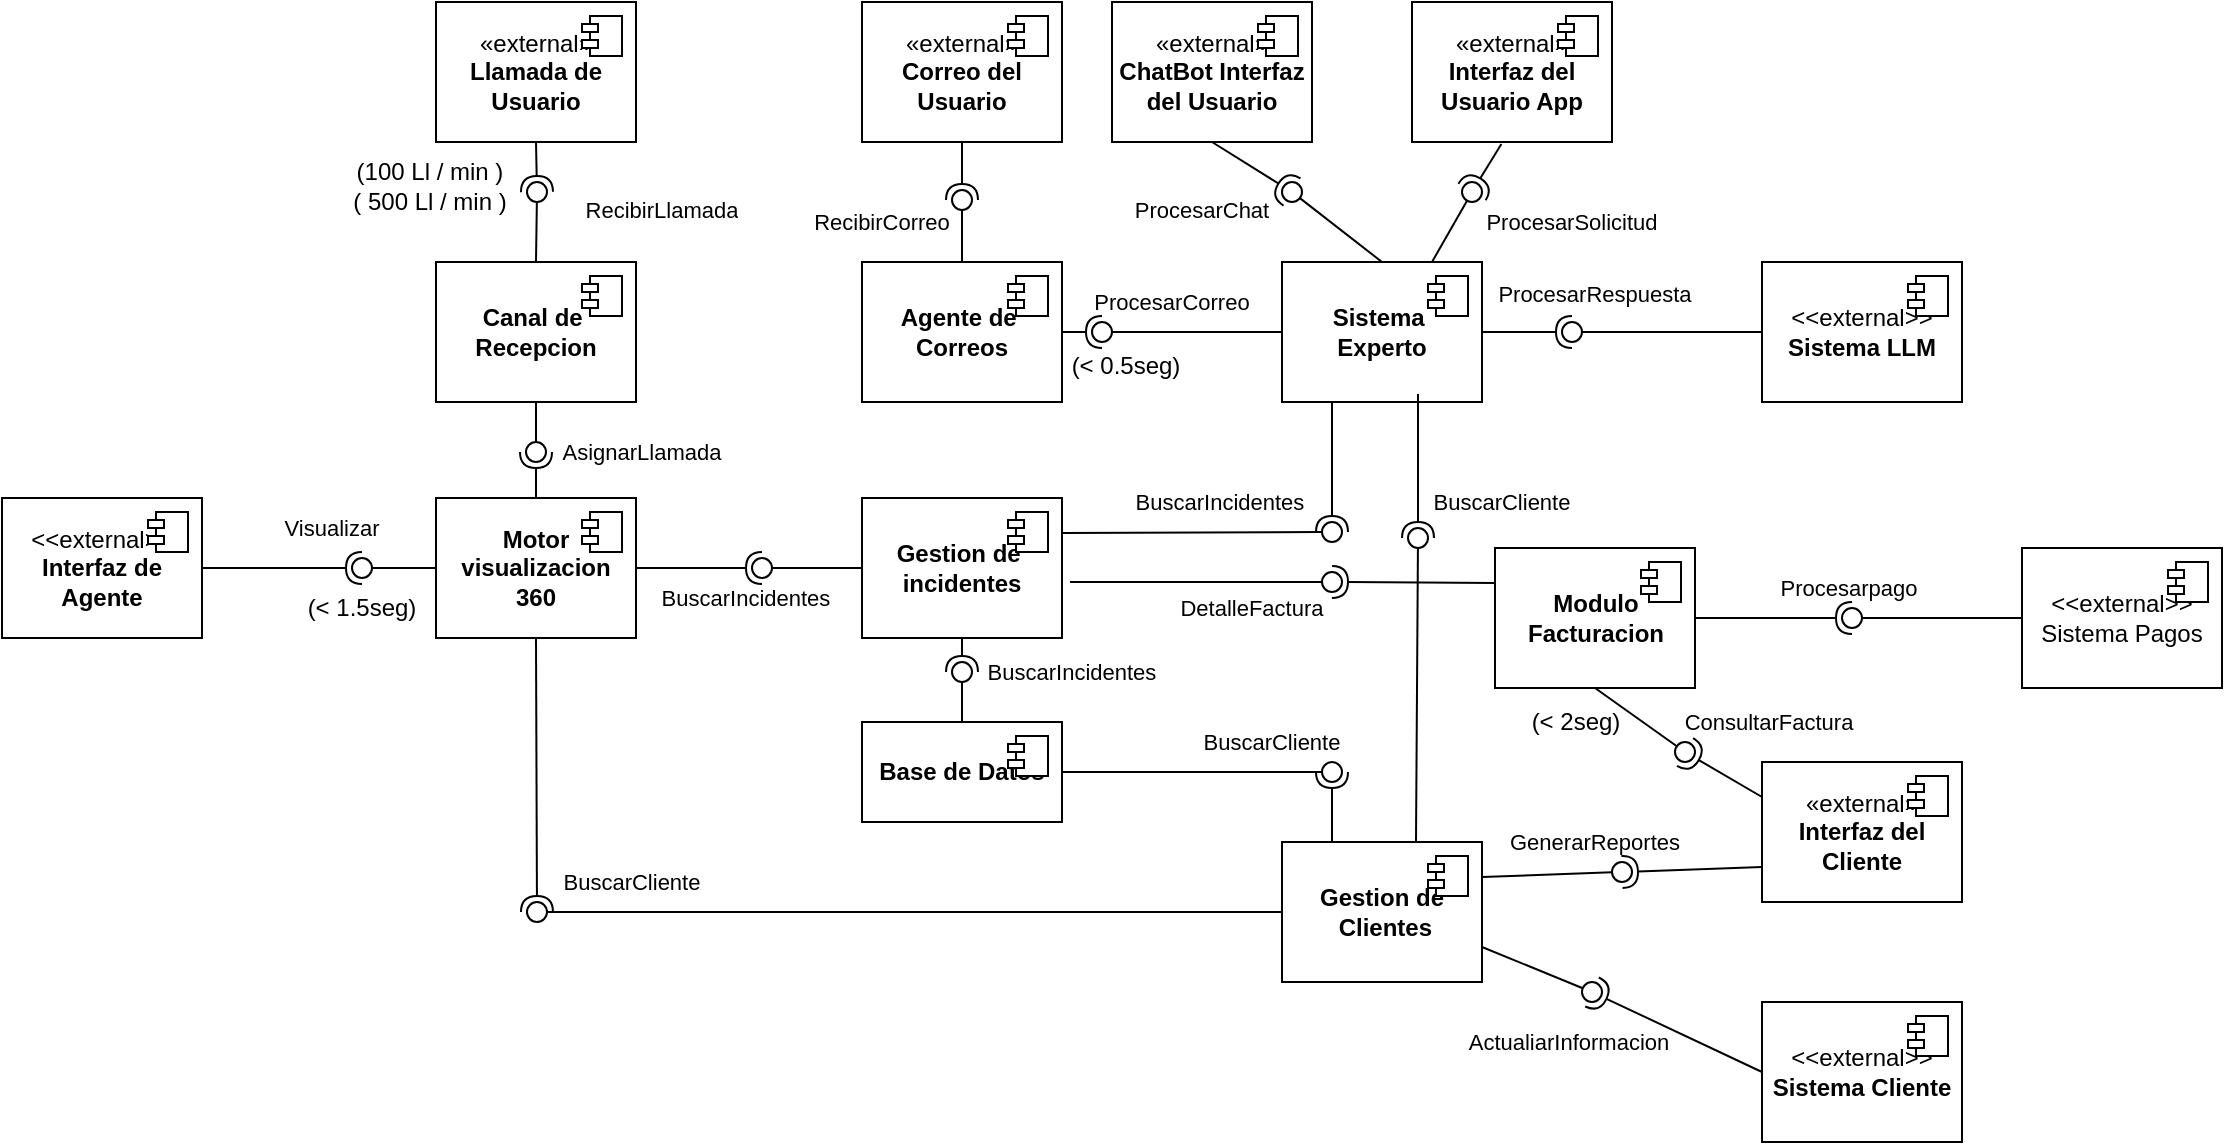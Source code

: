 <mxfile version="24.7.7">
  <diagram name="Página-1" id="badeSgl3rarpciUWfAk7">
    <mxGraphModel dx="1707" dy="452" grid="1" gridSize="10" guides="1" tooltips="1" connect="1" arrows="1" fold="1" page="1" pageScale="1" pageWidth="827" pageHeight="1169" math="0" shadow="0">
      <root>
        <mxCell id="0" />
        <mxCell id="1" parent="0" />
        <mxCell id="oYlXpJVkNZ7Khja5sfW1-6" value="" style="rounded=0;orthogonalLoop=1;jettySize=auto;html=1;endArrow=halfCircle;endFill=0;endSize=6;strokeWidth=1;sketch=0;exitX=0.5;exitY=1;exitDx=0;exitDy=0;entryX=-0.2;entryY=0.8;entryDx=0;entryDy=0;entryPerimeter=0;" parent="1" source="oYlXpJVkNZ7Khja5sfW1-13" target="oYlXpJVkNZ7Khja5sfW1-8" edge="1">
          <mxGeometry relative="1" as="geometry">
            <mxPoint x="490" y="154.99" as="sourcePoint" />
            <mxPoint x="120" y="130" as="targetPoint" />
          </mxGeometry>
        </mxCell>
        <mxCell id="oYlXpJVkNZ7Khja5sfW1-7" value="" style="rounded=0;orthogonalLoop=1;jettySize=auto;html=1;endArrow=oval;endFill=0;sketch=0;sourcePerimeterSpacing=0;targetPerimeterSpacing=0;endSize=10;exitX=0.5;exitY=0;exitDx=0;exitDy=0;" parent="1" source="oYlXpJVkNZ7Khja5sfW1-21" target="oYlXpJVkNZ7Khja5sfW1-8" edge="1">
          <mxGeometry relative="1" as="geometry">
            <mxPoint x="346" y="154.99" as="sourcePoint" />
          </mxGeometry>
        </mxCell>
        <mxCell id="oYlXpJVkNZ7Khja5sfW1-8" value="" style="ellipse;whiteSpace=wrap;html=1;align=center;aspect=fixed;fillColor=none;strokeColor=none;resizable=0;perimeter=centerPerimeter;rotatable=0;allowArrows=0;points=[];outlineConnect=1;" parent="1" vertex="1">
          <mxGeometry x="122.5" y="120" width="10" height="10" as="geometry" />
        </mxCell>
        <mxCell id="oYlXpJVkNZ7Khja5sfW1-13" value="«external»&lt;br&gt;&lt;b&gt;Llamada de Usuario&lt;/b&gt;" style="html=1;dropTarget=0;whiteSpace=wrap;" parent="1" vertex="1">
          <mxGeometry x="77" y="30" width="100" height="70" as="geometry" />
        </mxCell>
        <mxCell id="oYlXpJVkNZ7Khja5sfW1-14" value="" style="shape=module;jettyWidth=8;jettyHeight=4;" parent="oYlXpJVkNZ7Khja5sfW1-13" vertex="1">
          <mxGeometry x="1" width="20" height="20" relative="1" as="geometry">
            <mxPoint x="-27" y="7" as="offset" />
          </mxGeometry>
        </mxCell>
        <mxCell id="oYlXpJVkNZ7Khja5sfW1-15" value="«external»&lt;br&gt;&lt;b&gt;Correo del Usuario&lt;/b&gt;" style="html=1;dropTarget=0;whiteSpace=wrap;" parent="1" vertex="1">
          <mxGeometry x="290" y="30" width="100" height="70" as="geometry" />
        </mxCell>
        <mxCell id="oYlXpJVkNZ7Khja5sfW1-16" value="" style="shape=module;jettyWidth=8;jettyHeight=4;" parent="oYlXpJVkNZ7Khja5sfW1-15" vertex="1">
          <mxGeometry x="1" width="20" height="20" relative="1" as="geometry">
            <mxPoint x="-27" y="7" as="offset" />
          </mxGeometry>
        </mxCell>
        <mxCell id="oYlXpJVkNZ7Khja5sfW1-17" value="«external»&lt;br&gt;&lt;b&gt;ChatBot Interfaz del Usuario&lt;/b&gt;" style="html=1;dropTarget=0;whiteSpace=wrap;" parent="1" vertex="1">
          <mxGeometry x="415" y="30" width="100" height="70" as="geometry" />
        </mxCell>
        <mxCell id="oYlXpJVkNZ7Khja5sfW1-18" value="" style="shape=module;jettyWidth=8;jettyHeight=4;" parent="oYlXpJVkNZ7Khja5sfW1-17" vertex="1">
          <mxGeometry x="1" width="20" height="20" relative="1" as="geometry">
            <mxPoint x="-27" y="7" as="offset" />
          </mxGeometry>
        </mxCell>
        <mxCell id="oYlXpJVkNZ7Khja5sfW1-19" value="«external»&lt;br&gt;&lt;b&gt;Interfaz del Usuario App&lt;/b&gt;" style="html=1;dropTarget=0;whiteSpace=wrap;" parent="1" vertex="1">
          <mxGeometry x="565" y="30" width="100" height="70" as="geometry" />
        </mxCell>
        <mxCell id="oYlXpJVkNZ7Khja5sfW1-20" value="" style="shape=module;jettyWidth=8;jettyHeight=4;" parent="oYlXpJVkNZ7Khja5sfW1-19" vertex="1">
          <mxGeometry x="1" width="20" height="20" relative="1" as="geometry">
            <mxPoint x="-27" y="7" as="offset" />
          </mxGeometry>
        </mxCell>
        <mxCell id="oYlXpJVkNZ7Khja5sfW1-21" value="&lt;b&gt;Canal de&amp;nbsp;&lt;/b&gt;&lt;div&gt;&lt;b&gt;Recepcion&lt;/b&gt;&lt;/div&gt;" style="html=1;dropTarget=0;whiteSpace=wrap;" parent="1" vertex="1">
          <mxGeometry x="77" y="160" width="100" height="70" as="geometry" />
        </mxCell>
        <mxCell id="oYlXpJVkNZ7Khja5sfW1-22" value="" style="shape=module;jettyWidth=8;jettyHeight=4;" parent="oYlXpJVkNZ7Khja5sfW1-21" vertex="1">
          <mxGeometry x="1" width="20" height="20" relative="1" as="geometry">
            <mxPoint x="-27" y="7" as="offset" />
          </mxGeometry>
        </mxCell>
        <mxCell id="oYlXpJVkNZ7Khja5sfW1-23" value="&lt;b&gt;Base de Datos&lt;/b&gt;" style="html=1;dropTarget=0;whiteSpace=wrap;" parent="1" vertex="1">
          <mxGeometry x="290" y="390" width="100" height="50" as="geometry" />
        </mxCell>
        <mxCell id="oYlXpJVkNZ7Khja5sfW1-24" value="" style="shape=module;jettyWidth=8;jettyHeight=4;" parent="oYlXpJVkNZ7Khja5sfW1-23" vertex="1">
          <mxGeometry x="1" width="20" height="20" relative="1" as="geometry">
            <mxPoint x="-27" y="7" as="offset" />
          </mxGeometry>
        </mxCell>
        <mxCell id="oYlXpJVkNZ7Khja5sfW1-25" value="&lt;b&gt;Sistema&amp;nbsp;&lt;/b&gt;&lt;div&gt;&lt;b&gt;Experto&lt;/b&gt;&lt;/div&gt;" style="html=1;dropTarget=0;whiteSpace=wrap;" parent="1" vertex="1">
          <mxGeometry x="500" y="160" width="100" height="70" as="geometry" />
        </mxCell>
        <mxCell id="oYlXpJVkNZ7Khja5sfW1-26" value="" style="shape=module;jettyWidth=8;jettyHeight=4;" parent="oYlXpJVkNZ7Khja5sfW1-25" vertex="1">
          <mxGeometry x="1" width="20" height="20" relative="1" as="geometry">
            <mxPoint x="-27" y="7" as="offset" />
          </mxGeometry>
        </mxCell>
        <mxCell id="oYlXpJVkNZ7Khja5sfW1-27" value="&lt;b&gt;Agente de&amp;nbsp;&lt;/b&gt;&lt;div&gt;&lt;b&gt;Correos&lt;/b&gt;&lt;/div&gt;" style="html=1;dropTarget=0;whiteSpace=wrap;" parent="1" vertex="1">
          <mxGeometry x="290" y="160" width="100" height="70" as="geometry" />
        </mxCell>
        <mxCell id="oYlXpJVkNZ7Khja5sfW1-28" value="" style="shape=module;jettyWidth=8;jettyHeight=4;" parent="oYlXpJVkNZ7Khja5sfW1-27" vertex="1">
          <mxGeometry x="1" width="20" height="20" relative="1" as="geometry">
            <mxPoint x="-27" y="7" as="offset" />
          </mxGeometry>
        </mxCell>
        <mxCell id="oYlXpJVkNZ7Khja5sfW1-29" value="&lt;b&gt;Gestion de&lt;/b&gt;&lt;div&gt;&lt;b&gt;&amp;nbsp;Clientes&lt;/b&gt;&lt;/div&gt;" style="html=1;dropTarget=0;whiteSpace=wrap;" parent="1" vertex="1">
          <mxGeometry x="500" y="450" width="100" height="70" as="geometry" />
        </mxCell>
        <mxCell id="oYlXpJVkNZ7Khja5sfW1-30" value="" style="shape=module;jettyWidth=8;jettyHeight=4;" parent="oYlXpJVkNZ7Khja5sfW1-29" vertex="1">
          <mxGeometry x="1" width="20" height="20" relative="1" as="geometry">
            <mxPoint x="-27" y="7" as="offset" />
          </mxGeometry>
        </mxCell>
        <mxCell id="oYlXpJVkNZ7Khja5sfW1-32" value="" style="rounded=0;orthogonalLoop=1;jettySize=auto;html=1;endArrow=halfCircle;endFill=0;endSize=6;strokeWidth=1;sketch=0;exitX=0.5;exitY=1;exitDx=0;exitDy=0;" parent="1" source="oYlXpJVkNZ7Khja5sfW1-15" target="oYlXpJVkNZ7Khja5sfW1-34" edge="1">
          <mxGeometry relative="1" as="geometry">
            <mxPoint x="350" y="160" as="sourcePoint" />
          </mxGeometry>
        </mxCell>
        <mxCell id="oYlXpJVkNZ7Khja5sfW1-33" value="" style="rounded=0;orthogonalLoop=1;jettySize=auto;html=1;endArrow=oval;endFill=0;sketch=0;sourcePerimeterSpacing=0;targetPerimeterSpacing=0;endSize=10;exitX=0.5;exitY=0;exitDx=0;exitDy=0;" parent="1" source="oYlXpJVkNZ7Khja5sfW1-27" target="oYlXpJVkNZ7Khja5sfW1-34" edge="1">
          <mxGeometry relative="1" as="geometry">
            <mxPoint x="360" y="130" as="sourcePoint" />
          </mxGeometry>
        </mxCell>
        <mxCell id="oYlXpJVkNZ7Khja5sfW1-34" value="" style="ellipse;whiteSpace=wrap;html=1;align=center;aspect=fixed;fillColor=none;strokeColor=none;resizable=0;perimeter=centerPerimeter;rotatable=0;allowArrows=0;points=[];outlineConnect=1;" parent="1" vertex="1">
          <mxGeometry x="335" y="124" width="10" height="10" as="geometry" />
        </mxCell>
        <mxCell id="oYlXpJVkNZ7Khja5sfW1-35" value="&lt;b&gt;Motor visualizacion 360&lt;/b&gt;" style="html=1;dropTarget=0;whiteSpace=wrap;imageWidth=24;" parent="1" vertex="1">
          <mxGeometry x="77" y="278" width="100" height="70" as="geometry" />
        </mxCell>
        <mxCell id="oYlXpJVkNZ7Khja5sfW1-36" value="" style="shape=module;jettyWidth=8;jettyHeight=4;" parent="oYlXpJVkNZ7Khja5sfW1-35" vertex="1">
          <mxGeometry x="1" width="20" height="20" relative="1" as="geometry">
            <mxPoint x="-27" y="7" as="offset" />
          </mxGeometry>
        </mxCell>
        <mxCell id="oYlXpJVkNZ7Khja5sfW1-37" value="&amp;lt;&amp;lt;external&amp;gt;&amp;gt;&lt;div&gt;&lt;b&gt;Interfaz de Agente&lt;/b&gt;&lt;/div&gt;" style="html=1;dropTarget=0;whiteSpace=wrap;" parent="1" vertex="1">
          <mxGeometry x="-140" y="278" width="100" height="70" as="geometry" />
        </mxCell>
        <mxCell id="oYlXpJVkNZ7Khja5sfW1-38" value="" style="shape=module;jettyWidth=8;jettyHeight=4;" parent="oYlXpJVkNZ7Khja5sfW1-37" vertex="1">
          <mxGeometry x="1" width="20" height="20" relative="1" as="geometry">
            <mxPoint x="-27" y="7" as="offset" />
          </mxGeometry>
        </mxCell>
        <mxCell id="oYlXpJVkNZ7Khja5sfW1-39" value="&amp;lt;&amp;lt;external&amp;gt;&amp;gt;&lt;div&gt;&lt;b&gt;Sistema LLM&lt;/b&gt;&lt;/div&gt;" style="html=1;dropTarget=0;whiteSpace=wrap;" parent="1" vertex="1">
          <mxGeometry x="740" y="160" width="100" height="70" as="geometry" />
        </mxCell>
        <mxCell id="oYlXpJVkNZ7Khja5sfW1-40" value="" style="shape=module;jettyWidth=8;jettyHeight=4;" parent="oYlXpJVkNZ7Khja5sfW1-39" vertex="1">
          <mxGeometry x="1" width="20" height="20" relative="1" as="geometry">
            <mxPoint x="-27" y="7" as="offset" />
          </mxGeometry>
        </mxCell>
        <mxCell id="oYlXpJVkNZ7Khja5sfW1-41" value="&amp;lt;&amp;lt;external&amp;gt;&amp;gt;&lt;div&gt;&lt;b&gt;Sistema Cliente&lt;/b&gt;&lt;/div&gt;" style="html=1;dropTarget=0;whiteSpace=wrap;" parent="1" vertex="1">
          <mxGeometry x="740" y="530" width="100" height="70" as="geometry" />
        </mxCell>
        <mxCell id="oYlXpJVkNZ7Khja5sfW1-42" value="" style="shape=module;jettyWidth=8;jettyHeight=4;" parent="oYlXpJVkNZ7Khja5sfW1-41" vertex="1">
          <mxGeometry x="1" width="20" height="20" relative="1" as="geometry">
            <mxPoint x="-27" y="7" as="offset" />
          </mxGeometry>
        </mxCell>
        <mxCell id="oYlXpJVkNZ7Khja5sfW1-43" value="&amp;lt;&amp;lt;external&amp;gt;&amp;gt;&lt;div&gt;Sistema Pagos&lt;/div&gt;" style="html=1;dropTarget=0;whiteSpace=wrap;" parent="1" vertex="1">
          <mxGeometry x="870" y="303" width="100" height="70" as="geometry" />
        </mxCell>
        <mxCell id="oYlXpJVkNZ7Khja5sfW1-44" value="" style="shape=module;jettyWidth=8;jettyHeight=4;" parent="oYlXpJVkNZ7Khja5sfW1-43" vertex="1">
          <mxGeometry x="1" width="20" height="20" relative="1" as="geometry">
            <mxPoint x="-27" y="7" as="offset" />
          </mxGeometry>
        </mxCell>
        <mxCell id="oYlXpJVkNZ7Khja5sfW1-45" value="&lt;b&gt;Gestion de&amp;nbsp;&lt;/b&gt;&lt;div&gt;&lt;b&gt;incidentes&lt;/b&gt;&lt;/div&gt;" style="html=1;dropTarget=0;whiteSpace=wrap;" parent="1" vertex="1">
          <mxGeometry x="290" y="278" width="100" height="70" as="geometry" />
        </mxCell>
        <mxCell id="oYlXpJVkNZ7Khja5sfW1-46" value="" style="shape=module;jettyWidth=8;jettyHeight=4;" parent="oYlXpJVkNZ7Khja5sfW1-45" vertex="1">
          <mxGeometry x="1" width="20" height="20" relative="1" as="geometry">
            <mxPoint x="-27" y="7" as="offset" />
          </mxGeometry>
        </mxCell>
        <mxCell id="oYlXpJVkNZ7Khja5sfW1-47" value="" style="rounded=0;orthogonalLoop=1;jettySize=auto;html=1;endArrow=halfCircle;endFill=0;endSize=6;strokeWidth=1;sketch=0;exitX=0.5;exitY=1;exitDx=0;exitDy=0;" parent="1" source="oYlXpJVkNZ7Khja5sfW1-17" target="oYlXpJVkNZ7Khja5sfW1-49" edge="1">
          <mxGeometry relative="1" as="geometry">
            <mxPoint x="570" y="125" as="sourcePoint" />
          </mxGeometry>
        </mxCell>
        <mxCell id="oYlXpJVkNZ7Khja5sfW1-48" value="" style="rounded=0;orthogonalLoop=1;jettySize=auto;html=1;endArrow=oval;endFill=0;sketch=0;sourcePerimeterSpacing=0;targetPerimeterSpacing=0;endSize=10;exitX=0.5;exitY=0;exitDx=0;exitDy=0;" parent="1" source="oYlXpJVkNZ7Khja5sfW1-25" target="oYlXpJVkNZ7Khja5sfW1-49" edge="1">
          <mxGeometry relative="1" as="geometry">
            <mxPoint x="320" y="175" as="sourcePoint" />
          </mxGeometry>
        </mxCell>
        <mxCell id="oYlXpJVkNZ7Khja5sfW1-49" value="" style="ellipse;whiteSpace=wrap;html=1;align=center;aspect=fixed;fillColor=none;strokeColor=none;resizable=0;perimeter=centerPerimeter;rotatable=0;allowArrows=0;points=[];outlineConnect=1;" parent="1" vertex="1">
          <mxGeometry x="500" y="120" width="10" height="10" as="geometry" />
        </mxCell>
        <mxCell id="oYlXpJVkNZ7Khja5sfW1-50" value="" style="rounded=0;orthogonalLoop=1;jettySize=auto;html=1;endArrow=halfCircle;endFill=0;endSize=6;strokeWidth=1;sketch=0;exitX=0.25;exitY=1;exitDx=0;exitDy=0;" parent="1" source="oYlXpJVkNZ7Khja5sfW1-25" target="oYlXpJVkNZ7Khja5sfW1-52" edge="1">
          <mxGeometry relative="1" as="geometry">
            <mxPoint x="490" y="255" as="sourcePoint" />
          </mxGeometry>
        </mxCell>
        <mxCell id="oYlXpJVkNZ7Khja5sfW1-51" value="" style="rounded=0;orthogonalLoop=1;jettySize=auto;html=1;endArrow=oval;endFill=0;sketch=0;sourcePerimeterSpacing=0;targetPerimeterSpacing=0;endSize=10;exitX=1;exitY=0.25;exitDx=0;exitDy=0;" parent="1" source="oYlXpJVkNZ7Khja5sfW1-45" target="oYlXpJVkNZ7Khja5sfW1-52" edge="1">
          <mxGeometry relative="1" as="geometry">
            <mxPoint x="450" y="255" as="sourcePoint" />
          </mxGeometry>
        </mxCell>
        <mxCell id="oYlXpJVkNZ7Khja5sfW1-52" value="" style="ellipse;whiteSpace=wrap;html=1;align=center;aspect=fixed;fillColor=none;strokeColor=none;resizable=0;perimeter=centerPerimeter;rotatable=0;allowArrows=0;points=[];outlineConnect=1;" parent="1" vertex="1">
          <mxGeometry x="520" y="290" width="10" height="10" as="geometry" />
        </mxCell>
        <mxCell id="oYlXpJVkNZ7Khja5sfW1-53" value="" style="rounded=0;orthogonalLoop=1;jettySize=auto;html=1;endArrow=halfCircle;endFill=0;endSize=6;strokeWidth=1;sketch=0;exitX=1;exitY=0.5;exitDx=0;exitDy=0;" parent="1" source="oYlXpJVkNZ7Khja5sfW1-25" target="oYlXpJVkNZ7Khja5sfW1-55" edge="1">
          <mxGeometry relative="1" as="geometry">
            <mxPoint x="620" y="255" as="sourcePoint" />
          </mxGeometry>
        </mxCell>
        <mxCell id="oYlXpJVkNZ7Khja5sfW1-54" value="" style="rounded=0;orthogonalLoop=1;jettySize=auto;html=1;endArrow=oval;endFill=0;sketch=0;sourcePerimeterSpacing=0;targetPerimeterSpacing=0;endSize=10;exitX=0;exitY=0.5;exitDx=0;exitDy=0;" parent="1" source="oYlXpJVkNZ7Khja5sfW1-39" target="oYlXpJVkNZ7Khja5sfW1-55" edge="1">
          <mxGeometry relative="1" as="geometry">
            <mxPoint x="580" y="255" as="sourcePoint" />
          </mxGeometry>
        </mxCell>
        <mxCell id="oYlXpJVkNZ7Khja5sfW1-55" value="" style="ellipse;whiteSpace=wrap;html=1;align=center;aspect=fixed;fillColor=none;strokeColor=none;resizable=0;perimeter=centerPerimeter;rotatable=0;allowArrows=0;points=[];outlineConnect=1;" parent="1" vertex="1">
          <mxGeometry x="640" y="190" width="10" height="10" as="geometry" />
        </mxCell>
        <mxCell id="oYlXpJVkNZ7Khja5sfW1-56" value="" style="rounded=0;orthogonalLoop=1;jettySize=auto;html=1;endArrow=halfCircle;endFill=0;endSize=6;strokeWidth=1;sketch=0;exitX=1;exitY=0.5;exitDx=0;exitDy=0;" parent="1" source="oYlXpJVkNZ7Khja5sfW1-27" target="oYlXpJVkNZ7Khja5sfW1-58" edge="1">
          <mxGeometry relative="1" as="geometry">
            <mxPoint x="430" y="195" as="sourcePoint" />
          </mxGeometry>
        </mxCell>
        <mxCell id="oYlXpJVkNZ7Khja5sfW1-57" value="" style="rounded=0;orthogonalLoop=1;jettySize=auto;html=1;endArrow=oval;endFill=0;sketch=0;sourcePerimeterSpacing=0;targetPerimeterSpacing=0;endSize=10;exitX=0;exitY=0.5;exitDx=0;exitDy=0;" parent="1" source="oYlXpJVkNZ7Khja5sfW1-25" target="oYlXpJVkNZ7Khja5sfW1-58" edge="1">
          <mxGeometry relative="1" as="geometry">
            <mxPoint x="390" y="195" as="sourcePoint" />
          </mxGeometry>
        </mxCell>
        <mxCell id="oYlXpJVkNZ7Khja5sfW1-58" value="" style="ellipse;whiteSpace=wrap;html=1;align=center;aspect=fixed;fillColor=none;strokeColor=none;resizable=0;perimeter=centerPerimeter;rotatable=0;allowArrows=0;points=[];outlineConnect=1;" parent="1" vertex="1">
          <mxGeometry x="405" y="190" width="10" height="10" as="geometry" />
        </mxCell>
        <mxCell id="oYlXpJVkNZ7Khja5sfW1-60" value="" style="rounded=0;orthogonalLoop=1;jettySize=auto;html=1;endArrow=halfCircle;endFill=0;endSize=6;strokeWidth=1;sketch=0;exitX=0.447;exitY=1.014;exitDx=0;exitDy=0;exitPerimeter=0;" parent="1" source="oYlXpJVkNZ7Khja5sfW1-19" target="oYlXpJVkNZ7Khja5sfW1-62" edge="1">
          <mxGeometry relative="1" as="geometry">
            <mxPoint x="640" y="145" as="sourcePoint" />
          </mxGeometry>
        </mxCell>
        <mxCell id="oYlXpJVkNZ7Khja5sfW1-61" value="" style="rounded=0;orthogonalLoop=1;jettySize=auto;html=1;endArrow=oval;endFill=0;sketch=0;sourcePerimeterSpacing=0;targetPerimeterSpacing=0;endSize=10;exitX=0.75;exitY=0;exitDx=0;exitDy=0;" parent="1" source="oYlXpJVkNZ7Khja5sfW1-25" target="oYlXpJVkNZ7Khja5sfW1-62" edge="1">
          <mxGeometry relative="1" as="geometry">
            <mxPoint x="600" y="145" as="sourcePoint" />
          </mxGeometry>
        </mxCell>
        <mxCell id="oYlXpJVkNZ7Khja5sfW1-62" value="" style="ellipse;whiteSpace=wrap;html=1;align=center;aspect=fixed;fillColor=none;strokeColor=none;resizable=0;perimeter=centerPerimeter;rotatable=0;allowArrows=0;points=[];outlineConnect=1;" parent="1" vertex="1">
          <mxGeometry x="590" y="120" width="10" height="10" as="geometry" />
        </mxCell>
        <mxCell id="oYlXpJVkNZ7Khja5sfW1-64" value="" style="rounded=0;orthogonalLoop=1;jettySize=auto;html=1;endArrow=halfCircle;endFill=0;endSize=6;strokeWidth=1;sketch=0;exitX=0.68;exitY=0.943;exitDx=0;exitDy=0;exitPerimeter=0;" parent="1" source="oYlXpJVkNZ7Khja5sfW1-25" target="oYlXpJVkNZ7Khja5sfW1-66" edge="1">
          <mxGeometry relative="1" as="geometry">
            <mxPoint x="570" y="260" as="sourcePoint" />
          </mxGeometry>
        </mxCell>
        <mxCell id="oYlXpJVkNZ7Khja5sfW1-65" value="" style="rounded=0;orthogonalLoop=1;jettySize=auto;html=1;endArrow=oval;endFill=0;sketch=0;sourcePerimeterSpacing=0;targetPerimeterSpacing=0;endSize=10;exitX=0.67;exitY=0;exitDx=0;exitDy=0;exitPerimeter=0;" parent="1" source="oYlXpJVkNZ7Khja5sfW1-29" target="oYlXpJVkNZ7Khja5sfW1-66" edge="1">
          <mxGeometry relative="1" as="geometry">
            <mxPoint x="520" y="345" as="sourcePoint" />
          </mxGeometry>
        </mxCell>
        <mxCell id="oYlXpJVkNZ7Khja5sfW1-66" value="" style="ellipse;whiteSpace=wrap;html=1;align=center;aspect=fixed;fillColor=none;strokeColor=none;resizable=0;perimeter=centerPerimeter;rotatable=0;allowArrows=0;points=[];outlineConnect=1;" parent="1" vertex="1">
          <mxGeometry x="563" y="293" width="10" height="10" as="geometry" />
        </mxCell>
        <mxCell id="oYlXpJVkNZ7Khja5sfW1-67" value="" style="rounded=0;orthogonalLoop=1;jettySize=auto;html=1;endArrow=halfCircle;endFill=0;endSize=6;strokeWidth=1;sketch=0;exitX=0;exitY=0.5;exitDx=0;exitDy=0;" parent="1" source="oYlXpJVkNZ7Khja5sfW1-41" target="oYlXpJVkNZ7Khja5sfW1-69" edge="1">
          <mxGeometry relative="1" as="geometry">
            <mxPoint x="635" y="435" as="sourcePoint" />
          </mxGeometry>
        </mxCell>
        <mxCell id="oYlXpJVkNZ7Khja5sfW1-68" value="" style="rounded=0;orthogonalLoop=1;jettySize=auto;html=1;endArrow=oval;endFill=0;sketch=0;sourcePerimeterSpacing=0;targetPerimeterSpacing=0;endSize=10;exitX=1;exitY=0.75;exitDx=0;exitDy=0;" parent="1" source="oYlXpJVkNZ7Khja5sfW1-29" target="oYlXpJVkNZ7Khja5sfW1-69" edge="1">
          <mxGeometry relative="1" as="geometry">
            <mxPoint x="595" y="435" as="sourcePoint" />
          </mxGeometry>
        </mxCell>
        <mxCell id="oYlXpJVkNZ7Khja5sfW1-69" value="" style="ellipse;whiteSpace=wrap;html=1;align=center;aspect=fixed;fillColor=none;strokeColor=none;resizable=0;perimeter=centerPerimeter;rotatable=0;allowArrows=0;points=[];outlineConnect=1;" parent="1" vertex="1">
          <mxGeometry x="650" y="520" width="10" height="10" as="geometry" />
        </mxCell>
        <mxCell id="oYlXpJVkNZ7Khja5sfW1-70" value="" style="rounded=0;orthogonalLoop=1;jettySize=auto;html=1;endArrow=halfCircle;endFill=0;endSize=6;strokeWidth=1;sketch=0;exitX=0.5;exitY=0;exitDx=0;exitDy=0;" parent="1" source="oYlXpJVkNZ7Khja5sfW1-35" target="oYlXpJVkNZ7Khja5sfW1-72" edge="1">
          <mxGeometry relative="1" as="geometry">
            <mxPoint x="200" y="255" as="sourcePoint" />
          </mxGeometry>
        </mxCell>
        <mxCell id="oYlXpJVkNZ7Khja5sfW1-71" value="" style="rounded=0;orthogonalLoop=1;jettySize=auto;html=1;endArrow=oval;endFill=0;sketch=0;sourcePerimeterSpacing=0;targetPerimeterSpacing=0;endSize=10;exitX=0.5;exitY=1;exitDx=0;exitDy=0;" parent="1" source="oYlXpJVkNZ7Khja5sfW1-21" target="oYlXpJVkNZ7Khja5sfW1-72" edge="1">
          <mxGeometry relative="1" as="geometry">
            <mxPoint x="160" y="255" as="sourcePoint" />
          </mxGeometry>
        </mxCell>
        <mxCell id="oYlXpJVkNZ7Khja5sfW1-72" value="" style="ellipse;whiteSpace=wrap;html=1;align=center;aspect=fixed;fillColor=none;strokeColor=none;resizable=0;perimeter=centerPerimeter;rotatable=0;allowArrows=0;points=[];outlineConnect=1;" parent="1" vertex="1">
          <mxGeometry x="122" y="250" width="10" height="10" as="geometry" />
        </mxCell>
        <mxCell id="oYlXpJVkNZ7Khja5sfW1-73" value="" style="rounded=0;orthogonalLoop=1;jettySize=auto;html=1;endArrow=halfCircle;endFill=0;endSize=6;strokeWidth=1;sketch=0;exitX=1;exitY=0.5;exitDx=0;exitDy=0;" parent="1" source="oYlXpJVkNZ7Khja5sfW1-37" target="oYlXpJVkNZ7Khja5sfW1-75" edge="1">
          <mxGeometry relative="1" as="geometry">
            <mxPoint x="60" y="315" as="sourcePoint" />
          </mxGeometry>
        </mxCell>
        <mxCell id="oYlXpJVkNZ7Khja5sfW1-74" value="" style="rounded=0;orthogonalLoop=1;jettySize=auto;html=1;endArrow=oval;endFill=0;sketch=0;sourcePerimeterSpacing=0;targetPerimeterSpacing=0;endSize=10;exitX=0;exitY=0.5;exitDx=0;exitDy=0;" parent="1" source="oYlXpJVkNZ7Khja5sfW1-35" target="oYlXpJVkNZ7Khja5sfW1-75" edge="1">
          <mxGeometry relative="1" as="geometry">
            <mxPoint x="60" y="290" as="sourcePoint" />
          </mxGeometry>
        </mxCell>
        <mxCell id="oYlXpJVkNZ7Khja5sfW1-75" value="" style="ellipse;whiteSpace=wrap;html=1;align=center;aspect=fixed;fillColor=none;strokeColor=none;resizable=0;perimeter=centerPerimeter;rotatable=0;allowArrows=0;points=[];outlineConnect=1;" parent="1" vertex="1">
          <mxGeometry x="35" y="308" width="10" height="10" as="geometry" />
        </mxCell>
        <mxCell id="oYlXpJVkNZ7Khja5sfW1-76" value="" style="rounded=0;orthogonalLoop=1;jettySize=auto;html=1;endArrow=halfCircle;endFill=0;endSize=6;strokeWidth=1;sketch=0;exitX=1;exitY=0.5;exitDx=0;exitDy=0;" parent="1" source="oYlXpJVkNZ7Khja5sfW1-35" target="oYlXpJVkNZ7Khja5sfW1-78" edge="1">
          <mxGeometry relative="1" as="geometry">
            <mxPoint x="190" y="350" as="sourcePoint" />
          </mxGeometry>
        </mxCell>
        <mxCell id="oYlXpJVkNZ7Khja5sfW1-77" value="" style="rounded=0;orthogonalLoop=1;jettySize=auto;html=1;endArrow=oval;endFill=0;sketch=0;sourcePerimeterSpacing=0;targetPerimeterSpacing=0;endSize=10;exitX=0;exitY=0.5;exitDx=0;exitDy=0;" parent="1" source="oYlXpJVkNZ7Khja5sfW1-45" target="oYlXpJVkNZ7Khja5sfW1-78" edge="1">
          <mxGeometry relative="1" as="geometry">
            <mxPoint x="220" y="315" as="sourcePoint" />
          </mxGeometry>
        </mxCell>
        <mxCell id="oYlXpJVkNZ7Khja5sfW1-78" value="" style="ellipse;whiteSpace=wrap;html=1;align=center;aspect=fixed;fillColor=none;strokeColor=none;resizable=0;perimeter=centerPerimeter;rotatable=0;allowArrows=0;points=[];outlineConnect=1;" parent="1" vertex="1">
          <mxGeometry x="235" y="308" width="10" height="10" as="geometry" />
        </mxCell>
        <mxCell id="oYlXpJVkNZ7Khja5sfW1-79" value="" style="rounded=0;orthogonalLoop=1;jettySize=auto;html=1;endArrow=halfCircle;endFill=0;endSize=6;strokeWidth=1;sketch=0;exitX=0.5;exitY=1;exitDx=0;exitDy=0;" parent="1" source="oYlXpJVkNZ7Khja5sfW1-35" target="oYlXpJVkNZ7Khja5sfW1-81" edge="1">
          <mxGeometry relative="1" as="geometry">
            <mxPoint x="120" y="360" as="sourcePoint" />
          </mxGeometry>
        </mxCell>
        <mxCell id="oYlXpJVkNZ7Khja5sfW1-80" value="" style="rounded=0;orthogonalLoop=1;jettySize=auto;html=1;endArrow=oval;endFill=0;sketch=0;sourcePerimeterSpacing=0;targetPerimeterSpacing=0;endSize=10;exitX=0;exitY=0.5;exitDx=0;exitDy=0;" parent="1" source="oYlXpJVkNZ7Khja5sfW1-29" target="oYlXpJVkNZ7Khja5sfW1-81" edge="1">
          <mxGeometry relative="1" as="geometry">
            <mxPoint x="320" y="375" as="sourcePoint" />
          </mxGeometry>
        </mxCell>
        <mxCell id="oYlXpJVkNZ7Khja5sfW1-81" value="" style="ellipse;whiteSpace=wrap;html=1;align=center;aspect=fixed;fillColor=none;strokeColor=none;resizable=0;perimeter=centerPerimeter;rotatable=0;allowArrows=0;points=[];outlineConnect=1;" parent="1" vertex="1">
          <mxGeometry x="122.5" y="480" width="10" height="10" as="geometry" />
        </mxCell>
        <mxCell id="oYlXpJVkNZ7Khja5sfW1-82" value="" style="rounded=0;orthogonalLoop=1;jettySize=auto;html=1;endArrow=halfCircle;endFill=0;endSize=6;strokeWidth=1;sketch=0;exitX=0.5;exitY=1;exitDx=0;exitDy=0;" parent="1" source="oYlXpJVkNZ7Khja5sfW1-45" target="oYlXpJVkNZ7Khja5sfW1-84" edge="1">
          <mxGeometry relative="1" as="geometry">
            <mxPoint x="360" y="375" as="sourcePoint" />
          </mxGeometry>
        </mxCell>
        <mxCell id="oYlXpJVkNZ7Khja5sfW1-83" value="" style="rounded=0;orthogonalLoop=1;jettySize=auto;html=1;endArrow=oval;endFill=0;sketch=0;sourcePerimeterSpacing=0;targetPerimeterSpacing=0;endSize=10;exitX=0.5;exitY=0;exitDx=0;exitDy=0;" parent="1" source="oYlXpJVkNZ7Khja5sfW1-23" target="oYlXpJVkNZ7Khja5sfW1-84" edge="1">
          <mxGeometry relative="1" as="geometry">
            <mxPoint x="320" y="375" as="sourcePoint" />
          </mxGeometry>
        </mxCell>
        <mxCell id="oYlXpJVkNZ7Khja5sfW1-84" value="" style="ellipse;whiteSpace=wrap;html=1;align=center;aspect=fixed;fillColor=none;strokeColor=none;resizable=0;perimeter=centerPerimeter;rotatable=0;allowArrows=0;points=[];outlineConnect=1;" parent="1" vertex="1">
          <mxGeometry x="335" y="360" width="10" height="10" as="geometry" />
        </mxCell>
        <mxCell id="oYlXpJVkNZ7Khja5sfW1-86" value="" style="rounded=0;orthogonalLoop=1;jettySize=auto;html=1;endArrow=halfCircle;endFill=0;endSize=6;strokeWidth=1;sketch=0;exitX=0.25;exitY=0;exitDx=0;exitDy=0;" parent="1" source="oYlXpJVkNZ7Khja5sfW1-29" target="oYlXpJVkNZ7Khja5sfW1-88" edge="1">
          <mxGeometry relative="1" as="geometry">
            <mxPoint x="480" y="415" as="sourcePoint" />
          </mxGeometry>
        </mxCell>
        <mxCell id="oYlXpJVkNZ7Khja5sfW1-87" value="" style="rounded=0;orthogonalLoop=1;jettySize=auto;html=1;endArrow=oval;endFill=0;sketch=0;sourcePerimeterSpacing=0;targetPerimeterSpacing=0;endSize=10;exitX=1;exitY=0.5;exitDx=0;exitDy=0;" parent="1" source="oYlXpJVkNZ7Khja5sfW1-23" target="oYlXpJVkNZ7Khja5sfW1-88" edge="1">
          <mxGeometry relative="1" as="geometry">
            <mxPoint x="440" y="415" as="sourcePoint" />
          </mxGeometry>
        </mxCell>
        <mxCell id="oYlXpJVkNZ7Khja5sfW1-88" value="" style="ellipse;whiteSpace=wrap;html=1;align=center;aspect=fixed;fillColor=none;strokeColor=none;resizable=0;perimeter=centerPerimeter;rotatable=0;allowArrows=0;points=[];outlineConnect=1;" parent="1" vertex="1">
          <mxGeometry x="520" y="410" width="10" height="10" as="geometry" />
        </mxCell>
        <UserObject label="(100 Ll / min&lt;span style=&quot;background-color: initial;&quot;&gt;&amp;nbsp;)&lt;/span&gt;&lt;div&gt;&lt;span style=&quot;background-color: initial;&quot;&gt;( 500 Ll / min )&lt;/span&gt;&lt;/div&gt;" placeholders="1" name="Variable" id="oYlXpJVkNZ7Khja5sfW1-90">
          <mxCell style="text;html=1;strokeColor=none;fillColor=none;align=center;verticalAlign=middle;whiteSpace=wrap;overflow=hidden;" parent="1" vertex="1">
            <mxGeometry x="34" y="104" width="80" height="36" as="geometry" />
          </mxCell>
        </UserObject>
        <UserObject label="RecibirLlamada" placeholders="1" name="Variable" id="oYlXpJVkNZ7Khja5sfW1-91">
          <mxCell style="text;html=1;strokeColor=none;fillColor=none;align=center;verticalAlign=middle;whiteSpace=wrap;overflow=hidden;fontSize=11;" parent="1" vertex="1">
            <mxGeometry x="135" y="124" width="110" height="20" as="geometry" />
          </mxCell>
        </UserObject>
        <UserObject label="AsignarLlamada" placeholders="1" name="Variable" id="oYlXpJVkNZ7Khja5sfW1-92">
          <mxCell style="text;html=1;strokeColor=none;fillColor=none;align=center;verticalAlign=middle;whiteSpace=wrap;overflow=hidden;fontSize=11;" parent="1" vertex="1">
            <mxGeometry x="125" y="245" width="110" height="20" as="geometry" />
          </mxCell>
        </UserObject>
        <UserObject label="BuscarIncidentes" placeholders="1" name="Variable" id="oYlXpJVkNZ7Khja5sfW1-94">
          <mxCell style="text;html=1;strokeColor=none;fillColor=none;align=center;verticalAlign=middle;whiteSpace=wrap;overflow=hidden;fontSize=11;" parent="1" vertex="1">
            <mxGeometry x="177" y="318" width="110" height="20" as="geometry" />
          </mxCell>
        </UserObject>
        <UserObject label="BuscarIncidentes" placeholders="1" name="Variable" id="oYlXpJVkNZ7Khja5sfW1-95">
          <mxCell style="text;html=1;strokeColor=none;fillColor=none;align=center;verticalAlign=middle;whiteSpace=wrap;overflow=hidden;fontSize=11;" parent="1" vertex="1">
            <mxGeometry x="340" y="355" width="110" height="20" as="geometry" />
          </mxCell>
        </UserObject>
        <UserObject label="BuscarCliente" placeholders="1" name="Variable" id="oYlXpJVkNZ7Khja5sfW1-96">
          <mxCell style="text;html=1;strokeColor=none;fillColor=none;align=center;verticalAlign=middle;whiteSpace=wrap;overflow=hidden;fontSize=11;" parent="1" vertex="1">
            <mxGeometry x="440" y="390" width="110" height="20" as="geometry" />
          </mxCell>
        </UserObject>
        <UserObject label="BuscarCliente" placeholders="1" name="Variable" id="oYlXpJVkNZ7Khja5sfW1-97">
          <mxCell style="text;html=1;strokeColor=none;fillColor=none;align=center;verticalAlign=middle;whiteSpace=wrap;overflow=hidden;fontSize=11;" parent="1" vertex="1">
            <mxGeometry x="555" y="270" width="110" height="20" as="geometry" />
          </mxCell>
        </UserObject>
        <UserObject label="BuscarIncidentes" placeholders="1" name="Variable" id="oYlXpJVkNZ7Khja5sfW1-98">
          <mxCell style="text;html=1;strokeColor=none;fillColor=none;align=center;verticalAlign=middle;whiteSpace=wrap;overflow=hidden;fontSize=11;" parent="1" vertex="1">
            <mxGeometry x="414" y="270" width="110" height="20" as="geometry" />
          </mxCell>
        </UserObject>
        <UserObject label="ProcesarCorreo" placeholders="1" name="Variable" id="oYlXpJVkNZ7Khja5sfW1-99">
          <mxCell style="text;html=1;strokeColor=none;fillColor=none;align=center;verticalAlign=middle;whiteSpace=wrap;overflow=hidden;fontSize=11;" parent="1" vertex="1">
            <mxGeometry x="390" y="170" width="110" height="20" as="geometry" />
          </mxCell>
        </UserObject>
        <UserObject label="ProcesarChat" placeholders="1" name="Variable" id="oYlXpJVkNZ7Khja5sfW1-100">
          <mxCell style="text;html=1;strokeColor=none;fillColor=none;align=center;verticalAlign=middle;whiteSpace=wrap;overflow=hidden;fontSize=11;" parent="1" vertex="1">
            <mxGeometry x="405" y="124" width="110" height="20" as="geometry" />
          </mxCell>
        </UserObject>
        <UserObject label="ProcesarSolicitud" placeholders="1" name="Variable" id="oYlXpJVkNZ7Khja5sfW1-101">
          <mxCell style="text;html=1;strokeColor=none;fillColor=none;align=center;verticalAlign=middle;whiteSpace=wrap;overflow=hidden;fontSize=11;" parent="1" vertex="1">
            <mxGeometry x="590" y="130" width="110" height="20" as="geometry" />
          </mxCell>
        </UserObject>
        <UserObject label="ProcesarRespuesta" placeholders="1" name="Variable" id="oYlXpJVkNZ7Khja5sfW1-102">
          <mxCell style="text;html=1;strokeColor=none;fillColor=none;align=center;verticalAlign=middle;whiteSpace=wrap;overflow=hidden;fontSize=11;" parent="1" vertex="1">
            <mxGeometry x="593" y="166" width="127" height="20" as="geometry" />
          </mxCell>
        </UserObject>
        <UserObject label="RecibirCorreo" placeholders="1" name="Variable" id="oYlXpJVkNZ7Khja5sfW1-103">
          <mxCell style="text;html=1;strokeColor=none;fillColor=none;align=center;verticalAlign=middle;whiteSpace=wrap;overflow=hidden;fontSize=11;" parent="1" vertex="1">
            <mxGeometry x="245" y="130" width="110" height="20" as="geometry" />
          </mxCell>
        </UserObject>
        <UserObject label="BuscarCliente" placeholders="1" name="Variable" id="oYlXpJVkNZ7Khja5sfW1-104">
          <mxCell style="text;html=1;strokeColor=none;fillColor=none;align=center;verticalAlign=middle;whiteSpace=wrap;overflow=hidden;fontSize=11;" parent="1" vertex="1">
            <mxGeometry x="120" y="460" width="110" height="20" as="geometry" />
          </mxCell>
        </UserObject>
        <UserObject label="Visualizar" placeholders="1" name="Variable" id="oYlXpJVkNZ7Khja5sfW1-106">
          <mxCell style="text;html=1;strokeColor=none;fillColor=none;align=center;verticalAlign=middle;whiteSpace=wrap;overflow=hidden;fontSize=11;" parent="1" vertex="1">
            <mxGeometry x="-30" y="283" width="110" height="20" as="geometry" />
          </mxCell>
        </UserObject>
        <UserObject label="ActualiarInformacion" placeholders="1" name="Variable" id="oYlXpJVkNZ7Khja5sfW1-107">
          <mxCell style="text;html=1;strokeColor=none;fillColor=none;align=center;verticalAlign=middle;whiteSpace=wrap;overflow=hidden;fontSize=11;" parent="1" vertex="1">
            <mxGeometry x="579.5" y="540" width="127" height="20" as="geometry" />
          </mxCell>
        </UserObject>
        <mxCell id="0yX0eXvTFX88OV4LpYDG-1" value="«external»&lt;br&gt;&lt;b&gt;Interfaz del Cliente&lt;/b&gt;" style="html=1;dropTarget=0;whiteSpace=wrap;" vertex="1" parent="1">
          <mxGeometry x="740" y="410" width="100" height="70" as="geometry" />
        </mxCell>
        <mxCell id="0yX0eXvTFX88OV4LpYDG-2" value="" style="shape=module;jettyWidth=8;jettyHeight=4;" vertex="1" parent="0yX0eXvTFX88OV4LpYDG-1">
          <mxGeometry x="1" width="20" height="20" relative="1" as="geometry">
            <mxPoint x="-27" y="7" as="offset" />
          </mxGeometry>
        </mxCell>
        <mxCell id="0yX0eXvTFX88OV4LpYDG-4" value="&lt;b&gt;Modulo Facturacion&lt;/b&gt;" style="html=1;dropTarget=0;whiteSpace=wrap;" vertex="1" parent="1">
          <mxGeometry x="606.5" y="303" width="100" height="70" as="geometry" />
        </mxCell>
        <mxCell id="0yX0eXvTFX88OV4LpYDG-5" value="" style="shape=module;jettyWidth=8;jettyHeight=4;" vertex="1" parent="0yX0eXvTFX88OV4LpYDG-4">
          <mxGeometry x="1" width="20" height="20" relative="1" as="geometry">
            <mxPoint x="-27" y="7" as="offset" />
          </mxGeometry>
        </mxCell>
        <mxCell id="0yX0eXvTFX88OV4LpYDG-6" value="" style="rounded=0;orthogonalLoop=1;jettySize=auto;html=1;endArrow=halfCircle;endFill=0;endSize=6;strokeWidth=1;sketch=0;exitX=0;exitY=0.25;exitDx=0;exitDy=0;" edge="1" target="0yX0eXvTFX88OV4LpYDG-8" parent="1" source="0yX0eXvTFX88OV4LpYDG-4">
          <mxGeometry relative="1" as="geometry">
            <mxPoint x="540" y="328" as="sourcePoint" />
          </mxGeometry>
        </mxCell>
        <mxCell id="0yX0eXvTFX88OV4LpYDG-7" value="" style="rounded=0;orthogonalLoop=1;jettySize=auto;html=1;endArrow=oval;endFill=0;sketch=0;sourcePerimeterSpacing=0;targetPerimeterSpacing=0;endSize=10;exitX=1.04;exitY=0.6;exitDx=0;exitDy=0;exitPerimeter=0;" edge="1" target="0yX0eXvTFX88OV4LpYDG-8" parent="1" source="oYlXpJVkNZ7Khja5sfW1-45">
          <mxGeometry relative="1" as="geometry">
            <mxPoint x="500" y="328" as="sourcePoint" />
          </mxGeometry>
        </mxCell>
        <mxCell id="0yX0eXvTFX88OV4LpYDG-8" value="" style="ellipse;whiteSpace=wrap;html=1;align=center;aspect=fixed;fillColor=none;strokeColor=none;resizable=0;perimeter=centerPerimeter;rotatable=0;allowArrows=0;points=[];outlineConnect=1;" vertex="1" parent="1">
          <mxGeometry x="520" y="315" width="10" height="10" as="geometry" />
        </mxCell>
        <UserObject label="DetalleFactura" placeholders="1" name="Variable" id="0yX0eXvTFX88OV4LpYDG-9">
          <mxCell style="text;html=1;strokeColor=none;fillColor=none;align=center;verticalAlign=middle;whiteSpace=wrap;overflow=hidden;fontSize=11;" vertex="1" parent="1">
            <mxGeometry x="430" y="323" width="110" height="20" as="geometry" />
          </mxCell>
        </UserObject>
        <mxCell id="0yX0eXvTFX88OV4LpYDG-10" value="" style="rounded=0;orthogonalLoop=1;jettySize=auto;html=1;endArrow=halfCircle;endFill=0;endSize=6;strokeWidth=1;sketch=0;exitX=0;exitY=0.75;exitDx=0;exitDy=0;" edge="1" target="0yX0eXvTFX88OV4LpYDG-12" parent="1" source="0yX0eXvTFX88OV4LpYDG-1">
          <mxGeometry relative="1" as="geometry">
            <mxPoint x="720" y="485" as="sourcePoint" />
          </mxGeometry>
        </mxCell>
        <mxCell id="0yX0eXvTFX88OV4LpYDG-11" value="" style="rounded=0;orthogonalLoop=1;jettySize=auto;html=1;endArrow=oval;endFill=0;sketch=0;sourcePerimeterSpacing=0;targetPerimeterSpacing=0;endSize=10;exitX=1;exitY=0.25;exitDx=0;exitDy=0;" edge="1" target="0yX0eXvTFX88OV4LpYDG-12" parent="1" source="oYlXpJVkNZ7Khja5sfW1-29">
          <mxGeometry relative="1" as="geometry">
            <mxPoint x="680" y="485" as="sourcePoint" />
          </mxGeometry>
        </mxCell>
        <mxCell id="0yX0eXvTFX88OV4LpYDG-12" value="" style="ellipse;whiteSpace=wrap;html=1;align=center;aspect=fixed;fillColor=none;strokeColor=none;resizable=0;perimeter=centerPerimeter;rotatable=0;allowArrows=0;points=[];outlineConnect=1;" vertex="1" parent="1">
          <mxGeometry x="665" y="460" width="10" height="10" as="geometry" />
        </mxCell>
        <UserObject label="GenerarReportes" placeholders="1" name="Variable" id="0yX0eXvTFX88OV4LpYDG-13">
          <mxCell style="text;html=1;strokeColor=none;fillColor=none;align=center;verticalAlign=middle;whiteSpace=wrap;overflow=hidden;fontSize=11;" vertex="1" parent="1">
            <mxGeometry x="593" y="440" width="127" height="20" as="geometry" />
          </mxCell>
        </UserObject>
        <mxCell id="0yX0eXvTFX88OV4LpYDG-14" value="" style="rounded=0;orthogonalLoop=1;jettySize=auto;html=1;endArrow=halfCircle;endFill=0;endSize=6;strokeWidth=1;sketch=0;exitX=0;exitY=0.25;exitDx=0;exitDy=0;" edge="1" target="0yX0eXvTFX88OV4LpYDG-16" parent="1" source="0yX0eXvTFX88OV4LpYDG-1">
          <mxGeometry relative="1" as="geometry">
            <mxPoint x="707" y="405" as="sourcePoint" />
          </mxGeometry>
        </mxCell>
        <mxCell id="0yX0eXvTFX88OV4LpYDG-15" value="" style="rounded=0;orthogonalLoop=1;jettySize=auto;html=1;endArrow=oval;endFill=0;sketch=0;sourcePerimeterSpacing=0;targetPerimeterSpacing=0;endSize=10;exitX=0.5;exitY=1;exitDx=0;exitDy=0;" edge="1" target="0yX0eXvTFX88OV4LpYDG-16" parent="1" source="0yX0eXvTFX88OV4LpYDG-4">
          <mxGeometry relative="1" as="geometry">
            <mxPoint x="667" y="405" as="sourcePoint" />
          </mxGeometry>
        </mxCell>
        <mxCell id="0yX0eXvTFX88OV4LpYDG-16" value="" style="ellipse;whiteSpace=wrap;html=1;align=center;aspect=fixed;fillColor=none;strokeColor=none;resizable=0;perimeter=centerPerimeter;rotatable=0;allowArrows=0;points=[];outlineConnect=1;" vertex="1" parent="1">
          <mxGeometry x="696.5" y="400" width="10" height="10" as="geometry" />
        </mxCell>
        <UserObject label="ConsultarFactura" placeholders="1" name="Variable" id="0yX0eXvTFX88OV4LpYDG-17">
          <mxCell style="text;html=1;strokeColor=none;fillColor=none;align=center;verticalAlign=middle;whiteSpace=wrap;overflow=hidden;fontSize=11;" vertex="1" parent="1">
            <mxGeometry x="680" y="380" width="127" height="20" as="geometry" />
          </mxCell>
        </UserObject>
        <mxCell id="0yX0eXvTFX88OV4LpYDG-18" value="" style="rounded=0;orthogonalLoop=1;jettySize=auto;html=1;endArrow=halfCircle;endFill=0;endSize=6;strokeWidth=1;sketch=0;exitX=1;exitY=0.5;exitDx=0;exitDy=0;" edge="1" target="0yX0eXvTFX88OV4LpYDG-20" parent="1" source="0yX0eXvTFX88OV4LpYDG-4">
          <mxGeometry relative="1" as="geometry">
            <mxPoint x="630" y="375" as="sourcePoint" />
          </mxGeometry>
        </mxCell>
        <mxCell id="0yX0eXvTFX88OV4LpYDG-19" value="" style="rounded=0;orthogonalLoop=1;jettySize=auto;html=1;endArrow=oval;endFill=0;sketch=0;sourcePerimeterSpacing=0;targetPerimeterSpacing=0;endSize=10;exitX=0;exitY=0.5;exitDx=0;exitDy=0;" edge="1" target="0yX0eXvTFX88OV4LpYDG-20" parent="1" source="oYlXpJVkNZ7Khja5sfW1-43">
          <mxGeometry relative="1" as="geometry">
            <mxPoint x="590" y="375" as="sourcePoint" />
          </mxGeometry>
        </mxCell>
        <mxCell id="0yX0eXvTFX88OV4LpYDG-20" value="" style="ellipse;whiteSpace=wrap;html=1;align=center;aspect=fixed;fillColor=none;strokeColor=none;resizable=0;perimeter=centerPerimeter;rotatable=0;allowArrows=0;points=[];outlineConnect=1;" vertex="1" parent="1">
          <mxGeometry x="780" y="333" width="10" height="10" as="geometry" />
        </mxCell>
        <UserObject label="Procesarpago" placeholders="1" name="Variable" id="0yX0eXvTFX88OV4LpYDG-21">
          <mxCell style="text;html=1;strokeColor=none;fillColor=none;align=center;verticalAlign=middle;whiteSpace=wrap;overflow=hidden;fontSize=11;" vertex="1" parent="1">
            <mxGeometry x="720" y="313" width="127" height="20" as="geometry" />
          </mxCell>
        </UserObject>
        <UserObject label="(&amp;lt; 2seg)" placeholders="1" name="Variable" id="0yX0eXvTFX88OV4LpYDG-22">
          <mxCell style="text;html=1;strokeColor=none;fillColor=none;align=center;verticalAlign=middle;whiteSpace=wrap;overflow=hidden;" vertex="1" parent="1">
            <mxGeometry x="606.5" y="380" width="80" height="20" as="geometry" />
          </mxCell>
        </UserObject>
        <UserObject label="(&amp;lt; 0.5seg)" placeholders="1" name="Variable" id="0yX0eXvTFX88OV4LpYDG-23">
          <mxCell style="text;html=1;strokeColor=none;fillColor=none;align=center;verticalAlign=middle;whiteSpace=wrap;overflow=hidden;" vertex="1" parent="1">
            <mxGeometry x="382" y="202" width="80" height="20" as="geometry" />
          </mxCell>
        </UserObject>
        <UserObject label="(&amp;lt; 1.5seg)" placeholders="1" name="Variable" id="0yX0eXvTFX88OV4LpYDG-25">
          <mxCell style="text;html=1;strokeColor=none;fillColor=none;align=center;verticalAlign=middle;whiteSpace=wrap;overflow=hidden;" vertex="1" parent="1">
            <mxGeometry y="323" width="80" height="20" as="geometry" />
          </mxCell>
        </UserObject>
      </root>
    </mxGraphModel>
  </diagram>
</mxfile>
